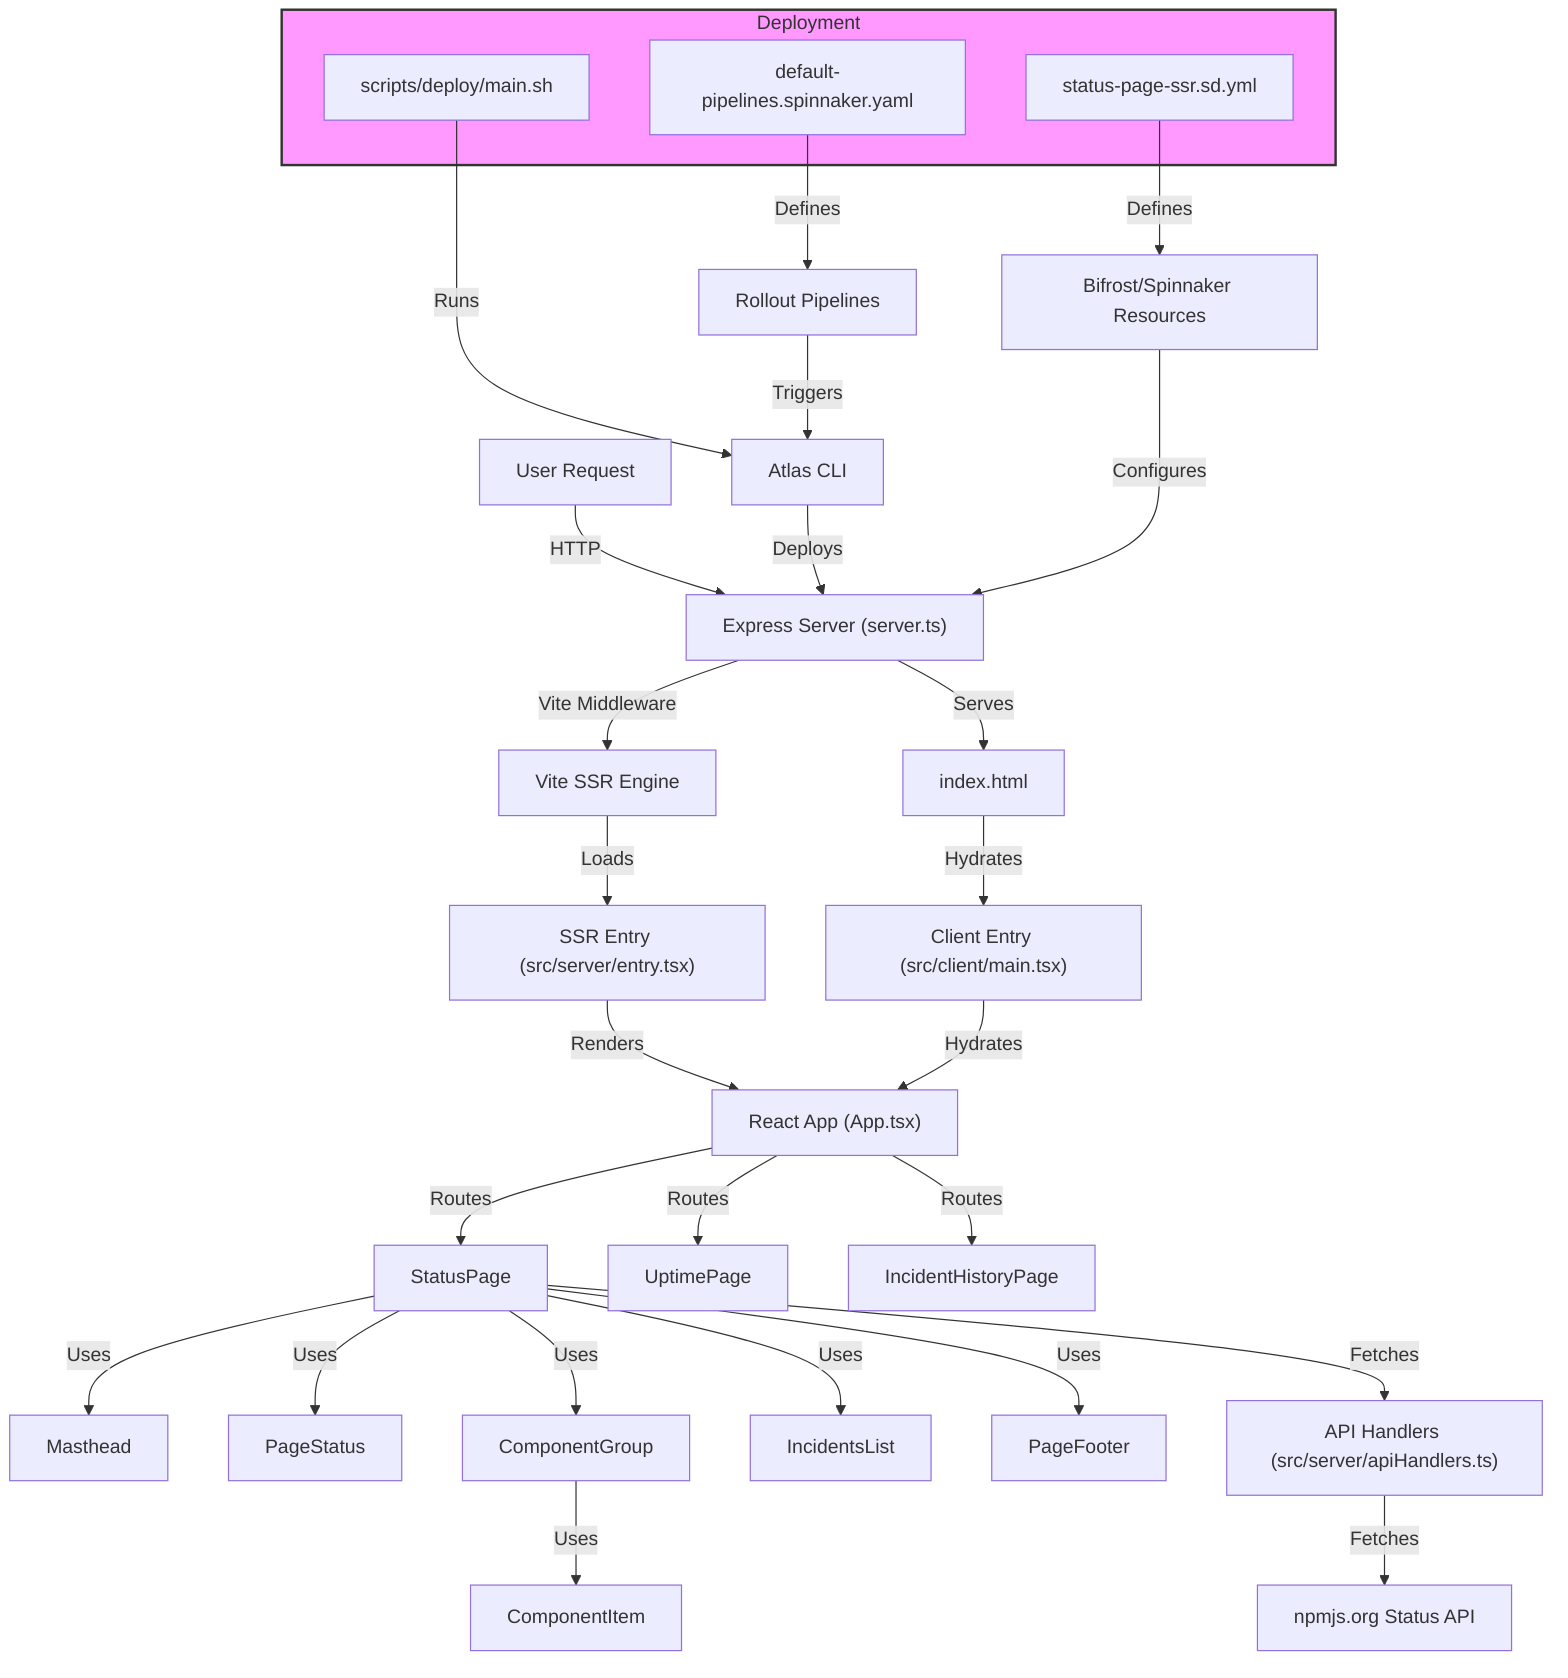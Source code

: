 flowchart TD
  A["User Request"] -->|"HTTP"| B["Express Server (server.ts)"]
  B -->|"Vite Middleware"| C["Vite SSR Engine"]
  C -->|"Loads"| D["SSR Entry (src/server/entry.tsx)"]
  D -->|"Renders"| E["React App (App.tsx)"]
  E -->|"Routes"| F1["StatusPage"]
  E -->|"Routes"| F2["UptimePage"]
  E -->|"Routes"| F3["IncidentHistoryPage"]
  F1 -->|"Uses"| G1["Masthead"]
  F1 -->|"Uses"| G2["PageStatus"]
  F1 -->|"Uses"| G3["ComponentGroup"]
  F1 -->|"Uses"| G4["IncidentsList"]
  F1 -->|"Uses"| G5["PageFooter"]
  G3 -->|"Uses"| H["ComponentItem"]
  F1 -->|"Fetches"| I["API Handlers (src/server/apiHandlers.ts)"]
  I -->|"Fetches"| J["npmjs.org Status API"]
  B -->|"Serves"| K["index.html"]
  K -->|"Hydrates"| L["Client Entry (src/client/main.tsx)"]
  L -->|"Hydrates"| E
  subgraph "Deployment"
    M["status-page-ssr.sd.yml"]
    N["default-pipelines.spinnaker.yaml"]
    O["scripts/deploy/main.sh"]
  end
  M -->|"Defines"| P["Bifrost/Spinnaker Resources"]
  N -->|"Defines"| Q["Rollout Pipelines"]
  O -->|"Runs"| R["Atlas CLI"]
  R -->|"Deploys"| B
  P -->|"Configures"| B
  Q -->|"Triggers"| R
  style Deployment fill:#f9f,stroke:#333,stroke-width:2